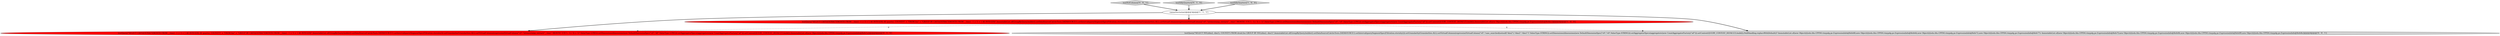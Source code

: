digraph {
4 [style = filled, label = "testQuery(\"SELECT CAST((EXTRACT(MONTH FROM __time) - 1 ) / 3 + 1 AS INTEGER) AS quarter, COUNT(*)\" + \"FROM foo\" + \"GROUP BY CAST((EXTRACT(MONTH FROM __time) - 1 ) / 3 + 1 AS INTEGER)\",ImmutableList.of(GroupByQuery.builder().setDataSource(CalciteTests.DATASOURCE1).setInterval(querySegmentSpec(Filtration.eternity())).setGranularity(Granularities.ALL).setVirtualColumns(expressionVirtualColumn(\"v0\",\"(((timestamp_extract(\"__time\",'MONTH','UTC') - 1) / 3) + 1)\",ValueType.LONG)).setDimensions(dimensions(new DefaultDimensionSpec(\"v0\",\"d0\",ValueType.LONG))).setAggregatorSpecs(aggregators(new CountAggregatorFactory(\"a0\"))).setContext(QUERY_CONTEXT_DEFAULT).build()),ImmutableList.of(new Object((((edu.fdu.CPPDG.tinypdg.pe.ExpressionInfo@8efe1a))@@@4@@@['0', '1', '0']", fillcolor = red, shape = ellipse image = "AAA1AAABBB2BBB"];
1 [style = filled, label = "cannotVectorize()@@@3@@@['1', '1', '1']", fillcolor = white, shape = ellipse image = "AAA0AAABBB1BBB"];
6 [style = filled, label = "testNvlColumns['0', '0', '1']", fillcolor = lightgray, shape = diamond image = "AAA0AAABBB3BBB"];
5 [style = filled, label = "testQuery(\"SELECT NVL(dim2, dim1), COUNT(*) FROM druid.foo GROUP BY NVL(dim2, dim1)\",ImmutableList.of(GroupByQuery.builder().setDataSource(CalciteTests.DATASOURCE1).setInterval(querySegmentSpec(Filtration.eternity())).setGranularity(Granularities.ALL).setVirtualColumns(expressionVirtualColumn(\"v0\",\"case_searched(notnull(\"dim2\"),\"dim2\",\"dim1\")\",ValueType.STRING)).setDimensions(dimensions(new DefaultDimensionSpec(\"v0\",\"v0\",ValueType.STRING))).setAggregatorSpecs(aggregators(new CountAggregatorFactory(\"a0\"))).setContext(QUERY_CONTEXT_DEFAULT).build()),NullHandling.replaceWithDefault()? ImmutableList.of(new Object((((edu.fdu.CPPDG.tinypdg.pe.ExpressionInfo@8efe68,new Object((((edu.fdu.CPPDG.tinypdg.pe.ExpressionInfo@8efe6d,new Object((((edu.fdu.CPPDG.tinypdg.pe.ExpressionInfo@8efe72,new Object((((edu.fdu.CPPDG.tinypdg.pe.ExpressionInfo@8efe77): ImmutableList.of(new Object((((edu.fdu.CPPDG.tinypdg.pe.ExpressionInfo@8efe7f,new Object((((edu.fdu.CPPDG.tinypdg.pe.ExpressionInfo@8efe84,new Object((((edu.fdu.CPPDG.tinypdg.pe.ExpressionInfo@8efe89,new Object((((edu.fdu.CPPDG.tinypdg.pe.ExpressionInfo@8efe8e))@@@4@@@['0', '0', '1']", fillcolor = lightgray, shape = ellipse image = "AAA0AAABBB3BBB"];
3 [style = filled, label = "testSillyQuarters['0', '1', '0']", fillcolor = lightgray, shape = diamond image = "AAA0AAABBB2BBB"];
2 [style = filled, label = "testQuery(\"SELECT CAST((EXTRACT(MONTH FROM __time) - 1 ) / 3 + 1 AS INTEGER) AS quarter, COUNT(*)\" + \"FROM foo\" + \"GROUP BY CAST((EXTRACT(MONTH FROM __time) - 1 ) / 3 + 1 AS INTEGER)\",ImmutableList.of(GroupByQuery.builder().setDataSource(CalciteTests.DATASOURCE1).setInterval(querySegmentSpec(Filtration.eternity())).setGranularity(Granularities.ALL).setVirtualColumns(expressionVirtualColumn(\"v0\",\"(((timestamp_extract(\"__time\",'MONTH','UTC') - 1) / 3) + 1)\",ValueType.LONG)).setDimensions(dimensions(new DefaultDimensionSpec(\"v0\",\"v0\",ValueType.LONG))).setAggregatorSpecs(aggregators(new CountAggregatorFactory(\"a0\"))).setContext(QUERY_CONTEXT_DEFAULT).build()),ImmutableList.of(new Object((((edu.fdu.CPPDG.tinypdg.pe.ExpressionInfo@8efdcc))@@@4@@@['1', '0', '0']", fillcolor = red, shape = ellipse image = "AAA1AAABBB1BBB"];
0 [style = filled, label = "testSillyQuarters['1', '0', '0']", fillcolor = lightgray, shape = diamond image = "AAA0AAABBB1BBB"];
1->5 [style = bold, label=""];
6->1 [style = bold, label=""];
2->5 [style = dashed, label="0"];
1->4 [style = bold, label=""];
1->2 [style = bold, label=""];
3->1 [style = bold, label=""];
0->1 [style = bold, label=""];
2->4 [style = dashed, label="0"];
}
